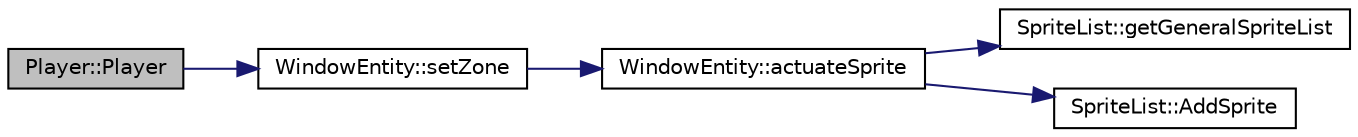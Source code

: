 digraph "Player::Player"
{
  edge [fontname="Helvetica",fontsize="10",labelfontname="Helvetica",labelfontsize="10"];
  node [fontname="Helvetica",fontsize="10",shape=record];
  rankdir="LR";
  Node1 [label="Player::Player",height=0.2,width=0.4,color="black", fillcolor="grey75", style="filled" fontcolor="black"];
  Node1 -> Node2 [color="midnightblue",fontsize="10",style="solid",fontname="Helvetica"];
  Node2 [label="WindowEntity::setZone",height=0.2,width=0.4,color="black", fillcolor="white", style="filled",URL="$class_window_entity.html#a96642f3afc1b32491408f32f7b630de5"];
  Node2 -> Node3 [color="midnightblue",fontsize="10",style="solid",fontname="Helvetica"];
  Node3 [label="WindowEntity::actuateSprite",height=0.2,width=0.4,color="black", fillcolor="white", style="filled",URL="$class_window_entity.html#a5fc97093d697211a8685fad3115d5e30"];
  Node3 -> Node4 [color="midnightblue",fontsize="10",style="solid",fontname="Helvetica"];
  Node4 [label="SpriteList::getGeneralSpriteList",height=0.2,width=0.4,color="black", fillcolor="white", style="filled",URL="$class_sprite_list.html#a31aad8d098174638df4d85fae19d9176"];
  Node3 -> Node5 [color="midnightblue",fontsize="10",style="solid",fontname="Helvetica"];
  Node5 [label="SpriteList::AddSprite",height=0.2,width=0.4,color="black", fillcolor="white", style="filled",URL="$class_sprite_list.html#a1f9cb9cef32d7b73e83539a8fc84c05d"];
}
